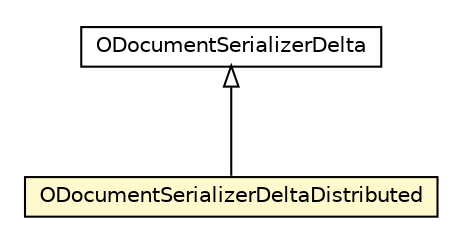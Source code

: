 #!/usr/local/bin/dot
#
# Class diagram 
# Generated by UMLGraph version R5_6-24-gf6e263 (http://www.umlgraph.org/)
#

digraph G {
	edge [fontname="Helvetica",fontsize=10,labelfontname="Helvetica",labelfontsize=10];
	node [fontname="Helvetica",fontsize=10,shape=plaintext];
	nodesep=0.25;
	ranksep=0.5;
	// com.orientechnologies.orient.core.serialization.serializer.record.binary.ODocumentSerializerDelta
	c3131293 [label=<<table title="com.orientechnologies.orient.core.serialization.serializer.record.binary.ODocumentSerializerDelta" border="0" cellborder="1" cellspacing="0" cellpadding="2" port="p" href="./ODocumentSerializerDelta.html">
		<tr><td><table border="0" cellspacing="0" cellpadding="1">
<tr><td align="center" balign="center"> ODocumentSerializerDelta </td></tr>
		</table></td></tr>
		</table>>, URL="./ODocumentSerializerDelta.html", fontname="Helvetica", fontcolor="black", fontsize=10.0];
	// com.orientechnologies.orient.core.serialization.serializer.record.binary.ODocumentSerializerDeltaDistributed
	c3131295 [label=<<table title="com.orientechnologies.orient.core.serialization.serializer.record.binary.ODocumentSerializerDeltaDistributed" border="0" cellborder="1" cellspacing="0" cellpadding="2" port="p" bgcolor="lemonChiffon" href="./ODocumentSerializerDeltaDistributed.html">
		<tr><td><table border="0" cellspacing="0" cellpadding="1">
<tr><td align="center" balign="center"> ODocumentSerializerDeltaDistributed </td></tr>
		</table></td></tr>
		</table>>, URL="./ODocumentSerializerDeltaDistributed.html", fontname="Helvetica", fontcolor="black", fontsize=10.0];
	//com.orientechnologies.orient.core.serialization.serializer.record.binary.ODocumentSerializerDeltaDistributed extends com.orientechnologies.orient.core.serialization.serializer.record.binary.ODocumentSerializerDelta
	c3131293:p -> c3131295:p [dir=back,arrowtail=empty];
}


